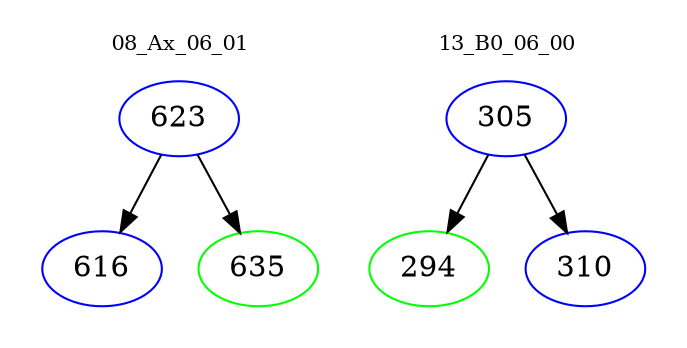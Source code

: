 digraph{
subgraph cluster_0 {
color = white
label = "08_Ax_06_01";
fontsize=10;
T0_623 [label="623", color="blue"]
T0_623 -> T0_616 [color="black"]
T0_616 [label="616", color="blue"]
T0_623 -> T0_635 [color="black"]
T0_635 [label="635", color="green"]
}
subgraph cluster_1 {
color = white
label = "13_B0_06_00";
fontsize=10;
T1_305 [label="305", color="blue"]
T1_305 -> T1_294 [color="black"]
T1_294 [label="294", color="green"]
T1_305 -> T1_310 [color="black"]
T1_310 [label="310", color="blue"]
}
}
